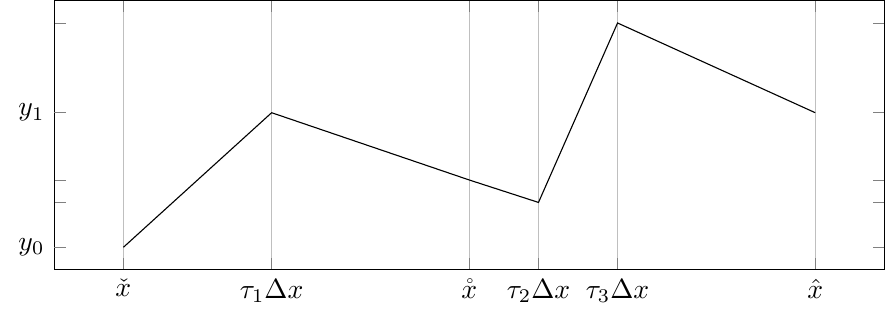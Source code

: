\documentclass{standalone}
\usepackage{pgfplots,pgfplotstable}

\usetikzlibrary{external}

\begin{document}

\tikzsetnextfilename{multiple_kinks_adjoint}
\begin{tikzpicture}
% \draw (0,0) grid (7,3);
% \draw[help lines,->] (0,0) -- (7,0) node[anchor=north west] {$v$};
% \draw[help lines,->] (0,0) -- (0,3) node[anchor=south east] {$y$};
% 
% \draw (0,1) -- (1,2) -- (2,0.5) -- (3,1.5) -- (4,1) -- (5,2.5) -- (6,2);
\begin{axis}[
	width=\linewidth,
	height=5cm,
% 	xlabel = $v$,
% 	ylabel = $y$,
	xtick = data,
	ytick = data,
	xmajorgrids,
	xticklabels={$\check x$,$\tau_1\Delta x$,$\mathring x$,$\tau_2 \Delta x$,$\tau_3 \Delta x$,$\hat x$},
	yticklabel=\empty,
	extra y ticks={1,1.3},
	extra y tick labels={$y_0$,$y_1$},
]
	\addplot[no marks] table {
		0 1
		1.5 1.3
		3.5 1.15
		4.2 1.1
		5 1.5
		7 1.3
	};
\end{axis}

\end{tikzpicture}

 
\end{document}
